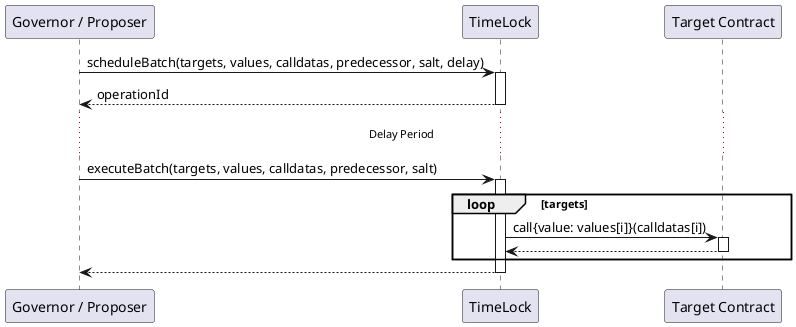 @startuml TimeLock_Sequence

participant Proposer as "Governor / Proposer"
participant TL as "TimeLock"
participant Target as "Target Contract"

Proposer -> TL : scheduleBatch(targets, values, calldatas, predecessor, salt, delay)
activate TL
TL --> Proposer : operationId
deactivate TL

... Delay Period ...

Proposer -> TL : executeBatch(targets, values, calldatas, predecessor, salt)
activate TL
loop targets
    TL -> Target : call{value: values[i]}(calldatas[i])
    activate Target
    Target --> TL
    deactivate Target
end
TL --> Proposer
deactivate TL

@enduml 
